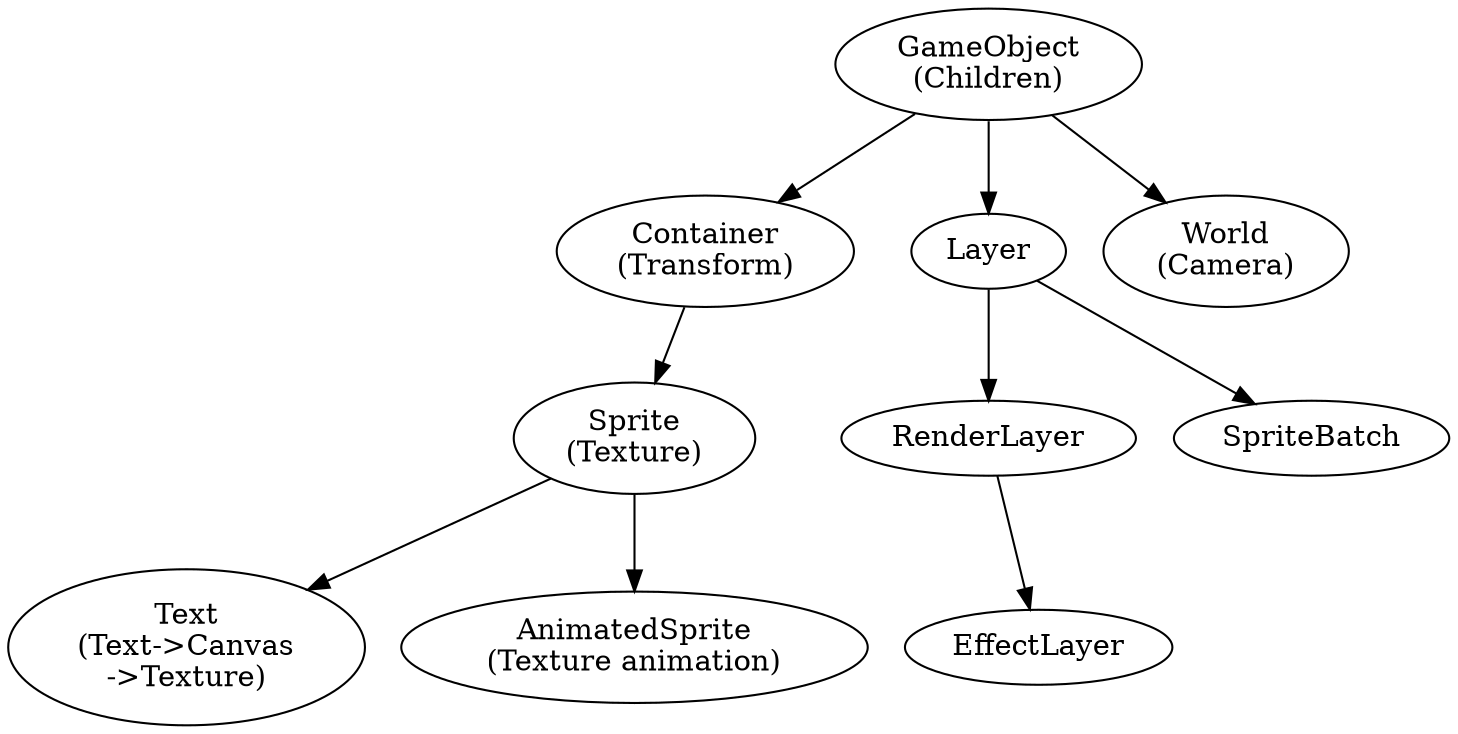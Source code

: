 digraph ClassTree {
    GameObject[label="GameObject\n(Children)"]
    Container[label="Container\n(Transform)"]
    Sprite[label="Sprite\n(Texture)"]
    Text[label="Text\n(Text->Canvas\n->Texture)"]
    AnimatedSprite[label="AnimatedSprite\n(Texture animation)"]
    
    GOLayer[label="Layer"]
    RenderLayer[label="RenderLayer"]
    EffectLayer[label="EffectLayer"]
    SpriteBatch[label="SpriteBatch"]
    
    World[label="World\n(Camera)"]


    GameObject -> Container -> Sprite -> {AnimatedSprite,Text}
     
    GameObject -> GOLayer -> RenderLayer -> EffectLayer
    GOLayer -> SpriteBatch
    
    
    GameObject -> World
}